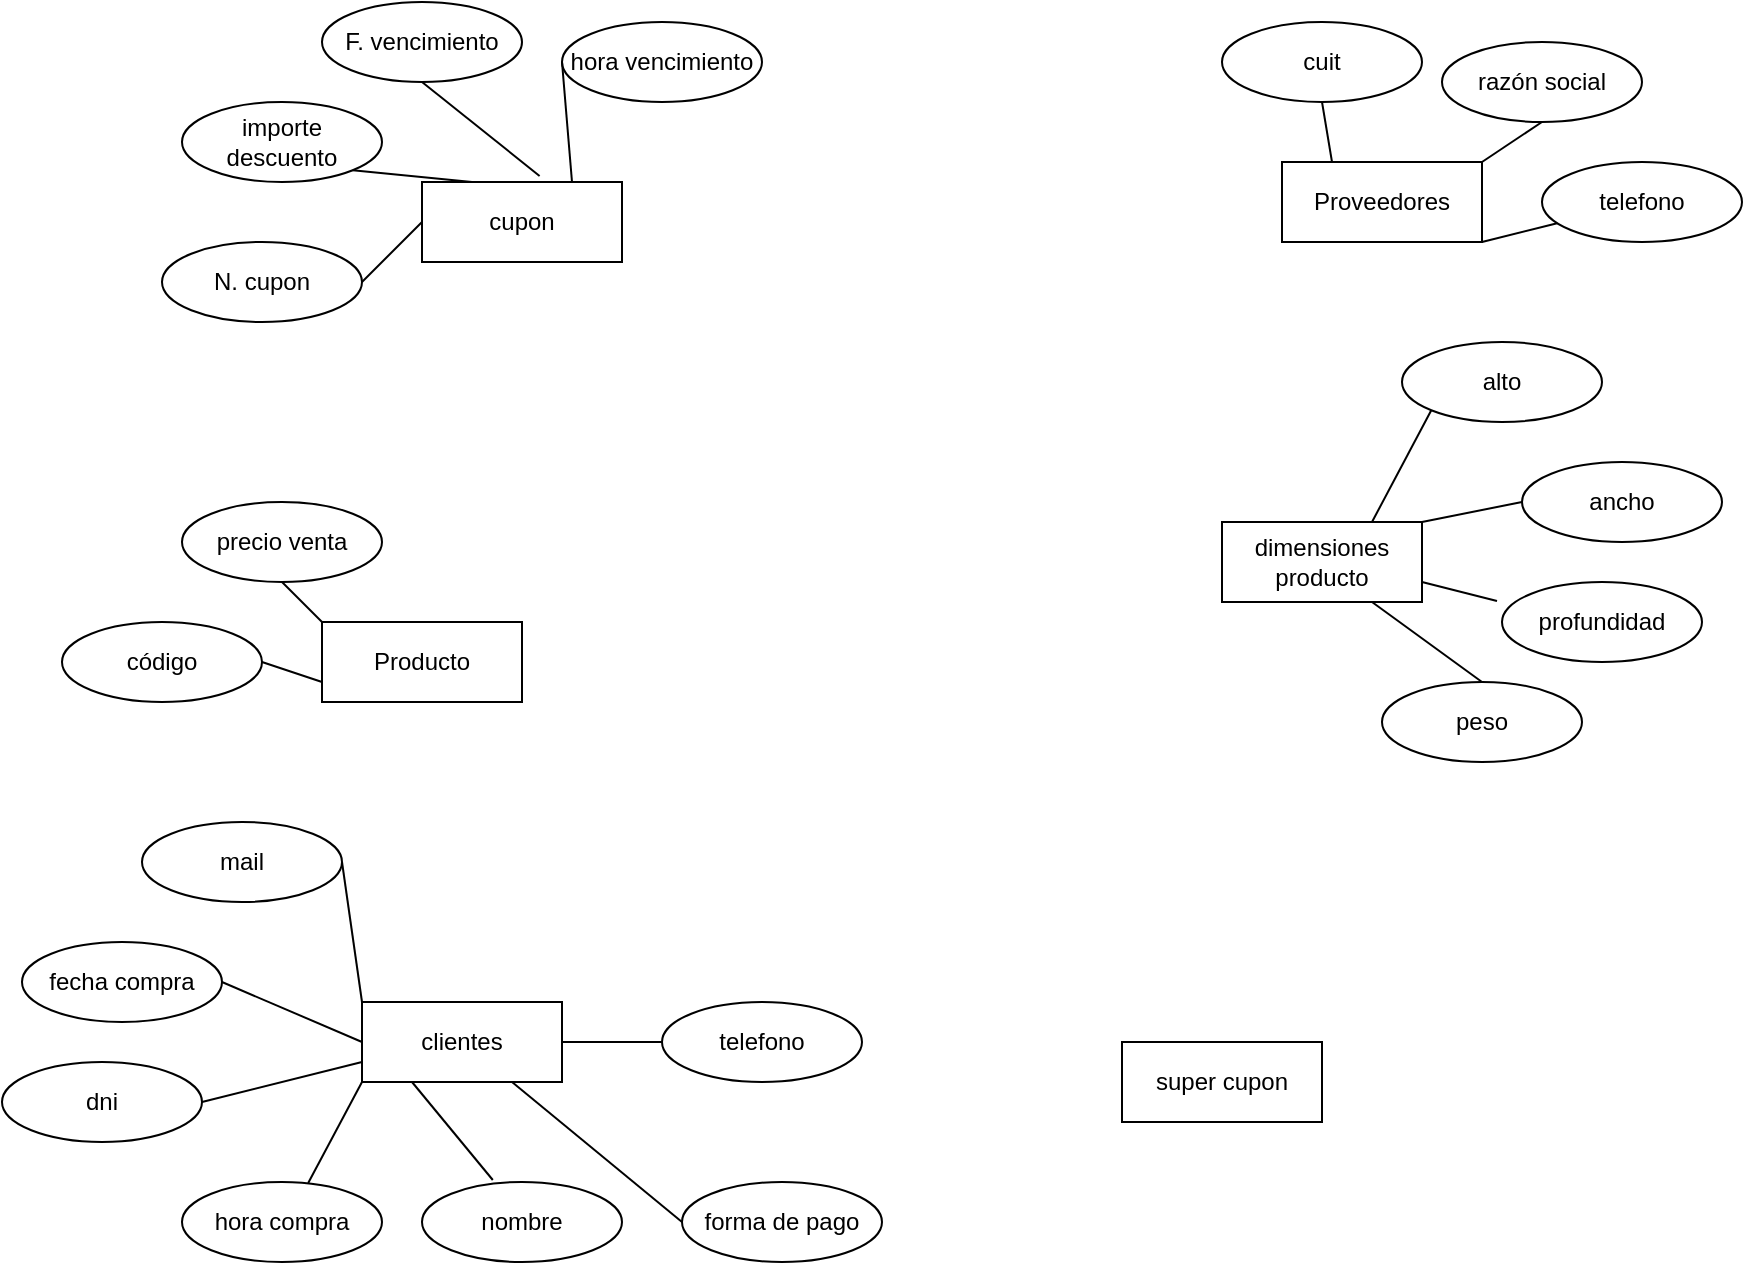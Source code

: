<mxfile version="23.1.4" type="github">
  <diagram name="Página-1" id="7jcPOEshRog8H1INACfq">
    <mxGraphModel dx="2550" dy="791" grid="1" gridSize="10" guides="1" tooltips="1" connect="1" arrows="1" fold="1" page="1" pageScale="1" pageWidth="827" pageHeight="1169" math="0" shadow="0">
      <root>
        <mxCell id="0" />
        <mxCell id="1" parent="0" />
        <mxCell id="ebgY8pf9wyitQT18ncw3-1" value="cupon" style="whiteSpace=wrap;html=1;align=center;" vertex="1" parent="1">
          <mxGeometry x="150" y="90" width="100" height="40" as="geometry" />
        </mxCell>
        <mxCell id="ebgY8pf9wyitQT18ncw3-2" value="N. cupon" style="ellipse;whiteSpace=wrap;html=1;align=center;" vertex="1" parent="1">
          <mxGeometry x="20" y="120" width="100" height="40" as="geometry" />
        </mxCell>
        <mxCell id="ebgY8pf9wyitQT18ncw3-3" value="importe descuento" style="ellipse;whiteSpace=wrap;html=1;align=center;" vertex="1" parent="1">
          <mxGeometry x="30" y="50" width="100" height="40" as="geometry" />
        </mxCell>
        <mxCell id="ebgY8pf9wyitQT18ncw3-4" value="F. vencimiento" style="ellipse;whiteSpace=wrap;html=1;align=center;" vertex="1" parent="1">
          <mxGeometry x="100" width="100" height="40" as="geometry" />
        </mxCell>
        <mxCell id="ebgY8pf9wyitQT18ncw3-5" value="hora vencimiento" style="ellipse;whiteSpace=wrap;html=1;align=center;" vertex="1" parent="1">
          <mxGeometry x="220" y="10" width="100" height="40" as="geometry" />
        </mxCell>
        <mxCell id="ebgY8pf9wyitQT18ncw3-6" value="Producto" style="whiteSpace=wrap;html=1;align=center;" vertex="1" parent="1">
          <mxGeometry x="100" y="310" width="100" height="40" as="geometry" />
        </mxCell>
        <mxCell id="ebgY8pf9wyitQT18ncw3-7" value="código" style="ellipse;whiteSpace=wrap;html=1;align=center;" vertex="1" parent="1">
          <mxGeometry x="-30" y="310" width="100" height="40" as="geometry" />
        </mxCell>
        <mxCell id="ebgY8pf9wyitQT18ncw3-8" value="precio venta" style="ellipse;whiteSpace=wrap;html=1;align=center;" vertex="1" parent="1">
          <mxGeometry x="30" y="250" width="100" height="40" as="geometry" />
        </mxCell>
        <mxCell id="ebgY8pf9wyitQT18ncw3-9" value="Proveedores" style="whiteSpace=wrap;html=1;align=center;" vertex="1" parent="1">
          <mxGeometry x="580" y="80" width="100" height="40" as="geometry" />
        </mxCell>
        <mxCell id="ebgY8pf9wyitQT18ncw3-10" value="cuit" style="ellipse;whiteSpace=wrap;html=1;align=center;" vertex="1" parent="1">
          <mxGeometry x="550" y="10" width="100" height="40" as="geometry" />
        </mxCell>
        <mxCell id="ebgY8pf9wyitQT18ncw3-11" value="razón social" style="ellipse;whiteSpace=wrap;html=1;align=center;" vertex="1" parent="1">
          <mxGeometry x="660" y="20" width="100" height="40" as="geometry" />
        </mxCell>
        <mxCell id="ebgY8pf9wyitQT18ncw3-12" value="telefono" style="ellipse;whiteSpace=wrap;html=1;align=center;" vertex="1" parent="1">
          <mxGeometry x="710" y="80" width="100" height="40" as="geometry" />
        </mxCell>
        <mxCell id="ebgY8pf9wyitQT18ncw3-13" value="dimensiones producto" style="whiteSpace=wrap;html=1;align=center;" vertex="1" parent="1">
          <mxGeometry x="550" y="260" width="100" height="40" as="geometry" />
        </mxCell>
        <mxCell id="ebgY8pf9wyitQT18ncw3-14" value="alto" style="ellipse;whiteSpace=wrap;html=1;align=center;" vertex="1" parent="1">
          <mxGeometry x="640" y="170" width="100" height="40" as="geometry" />
        </mxCell>
        <mxCell id="ebgY8pf9wyitQT18ncw3-15" value="ancho&lt;br&gt;" style="ellipse;whiteSpace=wrap;html=1;align=center;" vertex="1" parent="1">
          <mxGeometry x="700" y="230" width="100" height="40" as="geometry" />
        </mxCell>
        <mxCell id="ebgY8pf9wyitQT18ncw3-16" value="profundidad" style="ellipse;whiteSpace=wrap;html=1;align=center;" vertex="1" parent="1">
          <mxGeometry x="690" y="290" width="100" height="40" as="geometry" />
        </mxCell>
        <mxCell id="ebgY8pf9wyitQT18ncw3-17" value="peso" style="ellipse;whiteSpace=wrap;html=1;align=center;" vertex="1" parent="1">
          <mxGeometry x="630" y="340" width="100" height="40" as="geometry" />
        </mxCell>
        <mxCell id="ebgY8pf9wyitQT18ncw3-18" value="clientes" style="whiteSpace=wrap;html=1;align=center;" vertex="1" parent="1">
          <mxGeometry x="120" y="500" width="100" height="40" as="geometry" />
        </mxCell>
        <mxCell id="ebgY8pf9wyitQT18ncw3-19" value="fecha compra" style="ellipse;whiteSpace=wrap;html=1;align=center;" vertex="1" parent="1">
          <mxGeometry x="-50" y="470" width="100" height="40" as="geometry" />
        </mxCell>
        <mxCell id="ebgY8pf9wyitQT18ncw3-20" value="hora compra" style="ellipse;whiteSpace=wrap;html=1;align=center;" vertex="1" parent="1">
          <mxGeometry x="30" y="590" width="100" height="40" as="geometry" />
        </mxCell>
        <mxCell id="ebgY8pf9wyitQT18ncw3-21" value="forma de pago" style="ellipse;whiteSpace=wrap;html=1;align=center;" vertex="1" parent="1">
          <mxGeometry x="280" y="590" width="100" height="40" as="geometry" />
        </mxCell>
        <mxCell id="ebgY8pf9wyitQT18ncw3-22" value="dni" style="ellipse;whiteSpace=wrap;html=1;align=center;" vertex="1" parent="1">
          <mxGeometry x="-60" y="530" width="100" height="40" as="geometry" />
        </mxCell>
        <mxCell id="ebgY8pf9wyitQT18ncw3-23" value="nombre" style="ellipse;whiteSpace=wrap;html=1;align=center;" vertex="1" parent="1">
          <mxGeometry x="150" y="590" width="100" height="40" as="geometry" />
        </mxCell>
        <mxCell id="ebgY8pf9wyitQT18ncw3-24" value="telefono" style="ellipse;whiteSpace=wrap;html=1;align=center;" vertex="1" parent="1">
          <mxGeometry x="270" y="500" width="100" height="40" as="geometry" />
        </mxCell>
        <mxCell id="ebgY8pf9wyitQT18ncw3-25" value="mail" style="ellipse;whiteSpace=wrap;html=1;align=center;" vertex="1" parent="1">
          <mxGeometry x="10" y="410" width="100" height="40" as="geometry" />
        </mxCell>
        <mxCell id="ebgY8pf9wyitQT18ncw3-26" value="super cupon" style="whiteSpace=wrap;html=1;align=center;" vertex="1" parent="1">
          <mxGeometry x="500" y="520" width="100" height="40" as="geometry" />
        </mxCell>
        <mxCell id="ebgY8pf9wyitQT18ncw3-27" value="" style="endArrow=none;html=1;rounded=0;exitX=1;exitY=0.5;exitDx=0;exitDy=0;entryX=0;entryY=0.5;entryDx=0;entryDy=0;" edge="1" parent="1" source="ebgY8pf9wyitQT18ncw3-2" target="ebgY8pf9wyitQT18ncw3-1">
          <mxGeometry relative="1" as="geometry">
            <mxPoint x="410" y="200" as="sourcePoint" />
            <mxPoint x="570" y="200" as="targetPoint" />
          </mxGeometry>
        </mxCell>
        <mxCell id="ebgY8pf9wyitQT18ncw3-30" value="" style="endArrow=none;html=1;rounded=0;exitX=1;exitY=1;exitDx=0;exitDy=0;entryX=0.25;entryY=0;entryDx=0;entryDy=0;" edge="1" parent="1" source="ebgY8pf9wyitQT18ncw3-3" target="ebgY8pf9wyitQT18ncw3-1">
          <mxGeometry relative="1" as="geometry">
            <mxPoint x="410" y="200" as="sourcePoint" />
            <mxPoint x="570" y="200" as="targetPoint" />
          </mxGeometry>
        </mxCell>
        <mxCell id="ebgY8pf9wyitQT18ncw3-31" value="" style="endArrow=none;html=1;rounded=0;exitX=0.588;exitY=-0.075;exitDx=0;exitDy=0;entryX=0.5;entryY=1;entryDx=0;entryDy=0;exitPerimeter=0;" edge="1" parent="1" source="ebgY8pf9wyitQT18ncw3-1" target="ebgY8pf9wyitQT18ncw3-4">
          <mxGeometry relative="1" as="geometry">
            <mxPoint x="155" y="64" as="sourcePoint" />
            <mxPoint x="185" y="100" as="targetPoint" />
          </mxGeometry>
        </mxCell>
        <mxCell id="ebgY8pf9wyitQT18ncw3-32" value="" style="endArrow=none;html=1;rounded=0;exitX=0.75;exitY=0;exitDx=0;exitDy=0;entryX=0;entryY=0.5;entryDx=0;entryDy=0;" edge="1" parent="1" source="ebgY8pf9wyitQT18ncw3-1" target="ebgY8pf9wyitQT18ncw3-5">
          <mxGeometry relative="1" as="geometry">
            <mxPoint x="165" y="74" as="sourcePoint" />
            <mxPoint x="195" y="110" as="targetPoint" />
          </mxGeometry>
        </mxCell>
        <mxCell id="ebgY8pf9wyitQT18ncw3-33" value="" style="endArrow=none;html=1;rounded=0;exitX=0.25;exitY=0;exitDx=0;exitDy=0;entryX=0.5;entryY=1;entryDx=0;entryDy=0;" edge="1" parent="1" source="ebgY8pf9wyitQT18ncw3-9" target="ebgY8pf9wyitQT18ncw3-10">
          <mxGeometry relative="1" as="geometry">
            <mxPoint x="235" y="100" as="sourcePoint" />
            <mxPoint x="230" y="40" as="targetPoint" />
          </mxGeometry>
        </mxCell>
        <mxCell id="ebgY8pf9wyitQT18ncw3-34" value="" style="endArrow=none;html=1;rounded=0;exitX=0.5;exitY=1;exitDx=0;exitDy=0;entryX=1;entryY=0;entryDx=0;entryDy=0;" edge="1" parent="1" source="ebgY8pf9wyitQT18ncw3-11" target="ebgY8pf9wyitQT18ncw3-9">
          <mxGeometry relative="1" as="geometry">
            <mxPoint x="590" y="110" as="sourcePoint" />
            <mxPoint x="530" y="70" as="targetPoint" />
          </mxGeometry>
        </mxCell>
        <mxCell id="ebgY8pf9wyitQT18ncw3-36" value="" style="endArrow=none;html=1;rounded=0;exitX=1;exitY=1;exitDx=0;exitDy=0;" edge="1" parent="1" source="ebgY8pf9wyitQT18ncw3-9" target="ebgY8pf9wyitQT18ncw3-12">
          <mxGeometry relative="1" as="geometry">
            <mxPoint x="600" y="120" as="sourcePoint" />
            <mxPoint x="540" y="80" as="targetPoint" />
          </mxGeometry>
        </mxCell>
        <mxCell id="ebgY8pf9wyitQT18ncw3-37" value="" style="endArrow=none;html=1;rounded=0;exitX=0;exitY=1;exitDx=0;exitDy=0;entryX=0.75;entryY=0;entryDx=0;entryDy=0;" edge="1" parent="1" source="ebgY8pf9wyitQT18ncw3-14" target="ebgY8pf9wyitQT18ncw3-13">
          <mxGeometry relative="1" as="geometry">
            <mxPoint x="610" y="130" as="sourcePoint" />
            <mxPoint x="550" y="90" as="targetPoint" />
          </mxGeometry>
        </mxCell>
        <mxCell id="ebgY8pf9wyitQT18ncw3-38" value="" style="endArrow=none;html=1;rounded=0;exitX=0;exitY=0.5;exitDx=0;exitDy=0;entryX=1;entryY=0;entryDx=0;entryDy=0;" edge="1" parent="1" source="ebgY8pf9wyitQT18ncw3-15" target="ebgY8pf9wyitQT18ncw3-13">
          <mxGeometry relative="1" as="geometry">
            <mxPoint x="665" y="214" as="sourcePoint" />
            <mxPoint x="650" y="270" as="targetPoint" />
          </mxGeometry>
        </mxCell>
        <mxCell id="ebgY8pf9wyitQT18ncw3-39" value="" style="endArrow=none;html=1;rounded=0;exitX=-0.025;exitY=0.237;exitDx=0;exitDy=0;entryX=1;entryY=0.75;entryDx=0;entryDy=0;exitPerimeter=0;" edge="1" parent="1" source="ebgY8pf9wyitQT18ncw3-16" target="ebgY8pf9wyitQT18ncw3-13">
          <mxGeometry relative="1" as="geometry">
            <mxPoint x="675" y="224" as="sourcePoint" />
            <mxPoint x="645" y="280" as="targetPoint" />
          </mxGeometry>
        </mxCell>
        <mxCell id="ebgY8pf9wyitQT18ncw3-40" value="" style="endArrow=none;html=1;rounded=0;exitX=0.5;exitY=0;exitDx=0;exitDy=0;entryX=0.75;entryY=1;entryDx=0;entryDy=0;" edge="1" parent="1" source="ebgY8pf9wyitQT18ncw3-17" target="ebgY8pf9wyitQT18ncw3-13">
          <mxGeometry relative="1" as="geometry">
            <mxPoint x="685" y="234" as="sourcePoint" />
            <mxPoint x="655" y="290" as="targetPoint" />
          </mxGeometry>
        </mxCell>
        <mxCell id="ebgY8pf9wyitQT18ncw3-41" value="" style="endArrow=none;html=1;rounded=0;exitX=0.5;exitY=1;exitDx=0;exitDy=0;entryX=0;entryY=0;entryDx=0;entryDy=0;" edge="1" parent="1" source="ebgY8pf9wyitQT18ncw3-8" target="ebgY8pf9wyitQT18ncw3-6">
          <mxGeometry relative="1" as="geometry">
            <mxPoint x="695" y="244" as="sourcePoint" />
            <mxPoint x="665" y="300" as="targetPoint" />
          </mxGeometry>
        </mxCell>
        <mxCell id="ebgY8pf9wyitQT18ncw3-42" value="" style="endArrow=none;html=1;rounded=0;exitX=1;exitY=0.5;exitDx=0;exitDy=0;entryX=0;entryY=0.75;entryDx=0;entryDy=0;" edge="1" parent="1" source="ebgY8pf9wyitQT18ncw3-7" target="ebgY8pf9wyitQT18ncw3-6">
          <mxGeometry relative="1" as="geometry">
            <mxPoint x="90" y="270" as="sourcePoint" />
            <mxPoint x="110" y="320" as="targetPoint" />
          </mxGeometry>
        </mxCell>
        <mxCell id="ebgY8pf9wyitQT18ncw3-43" value="" style="endArrow=none;html=1;rounded=0;exitX=0;exitY=0;exitDx=0;exitDy=0;entryX=1;entryY=0.5;entryDx=0;entryDy=0;" edge="1" parent="1" source="ebgY8pf9wyitQT18ncw3-18" target="ebgY8pf9wyitQT18ncw3-25">
          <mxGeometry relative="1" as="geometry">
            <mxPoint x="100" y="280" as="sourcePoint" />
            <mxPoint x="120" y="330" as="targetPoint" />
          </mxGeometry>
        </mxCell>
        <mxCell id="ebgY8pf9wyitQT18ncw3-44" value="" style="endArrow=none;html=1;rounded=0;exitX=0;exitY=0.5;exitDx=0;exitDy=0;entryX=1;entryY=0.5;entryDx=0;entryDy=0;" edge="1" parent="1" source="ebgY8pf9wyitQT18ncw3-18" target="ebgY8pf9wyitQT18ncw3-19">
          <mxGeometry relative="1" as="geometry">
            <mxPoint x="130" y="510" as="sourcePoint" />
            <mxPoint x="120" y="440" as="targetPoint" />
          </mxGeometry>
        </mxCell>
        <mxCell id="ebgY8pf9wyitQT18ncw3-45" value="" style="endArrow=none;html=1;rounded=0;exitX=0;exitY=0.75;exitDx=0;exitDy=0;entryX=1;entryY=0.5;entryDx=0;entryDy=0;" edge="1" parent="1" source="ebgY8pf9wyitQT18ncw3-18" target="ebgY8pf9wyitQT18ncw3-22">
          <mxGeometry relative="1" as="geometry">
            <mxPoint x="140" y="520" as="sourcePoint" />
            <mxPoint x="130" y="450" as="targetPoint" />
          </mxGeometry>
        </mxCell>
        <mxCell id="ebgY8pf9wyitQT18ncw3-46" value="" style="endArrow=none;html=1;rounded=0;exitX=0.631;exitY=0.013;exitDx=0;exitDy=0;entryX=0;entryY=1;entryDx=0;entryDy=0;exitPerimeter=0;" edge="1" parent="1" source="ebgY8pf9wyitQT18ncw3-20" target="ebgY8pf9wyitQT18ncw3-18">
          <mxGeometry relative="1" as="geometry">
            <mxPoint x="150" y="530" as="sourcePoint" />
            <mxPoint x="140" y="460" as="targetPoint" />
          </mxGeometry>
        </mxCell>
        <mxCell id="ebgY8pf9wyitQT18ncw3-47" value="" style="endArrow=none;html=1;rounded=0;exitX=0.25;exitY=1;exitDx=0;exitDy=0;entryX=0.354;entryY=-0.025;entryDx=0;entryDy=0;entryPerimeter=0;" edge="1" parent="1" source="ebgY8pf9wyitQT18ncw3-18" target="ebgY8pf9wyitQT18ncw3-23">
          <mxGeometry relative="1" as="geometry">
            <mxPoint x="160" y="540" as="sourcePoint" />
            <mxPoint x="150" y="470" as="targetPoint" />
          </mxGeometry>
        </mxCell>
        <mxCell id="ebgY8pf9wyitQT18ncw3-48" value="" style="endArrow=none;html=1;rounded=0;exitX=0.75;exitY=1;exitDx=0;exitDy=0;entryX=0;entryY=0.5;entryDx=0;entryDy=0;" edge="1" parent="1" source="ebgY8pf9wyitQT18ncw3-18" target="ebgY8pf9wyitQT18ncw3-21">
          <mxGeometry relative="1" as="geometry">
            <mxPoint x="170" y="550" as="sourcePoint" />
            <mxPoint x="160" y="480" as="targetPoint" />
          </mxGeometry>
        </mxCell>
        <mxCell id="ebgY8pf9wyitQT18ncw3-49" value="" style="endArrow=none;html=1;rounded=0;exitX=1;exitY=0.5;exitDx=0;exitDy=0;entryX=0;entryY=0.5;entryDx=0;entryDy=0;" edge="1" parent="1" source="ebgY8pf9wyitQT18ncw3-18" target="ebgY8pf9wyitQT18ncw3-24">
          <mxGeometry relative="1" as="geometry">
            <mxPoint x="180" y="560" as="sourcePoint" />
            <mxPoint x="170" y="490" as="targetPoint" />
          </mxGeometry>
        </mxCell>
      </root>
    </mxGraphModel>
  </diagram>
</mxfile>

